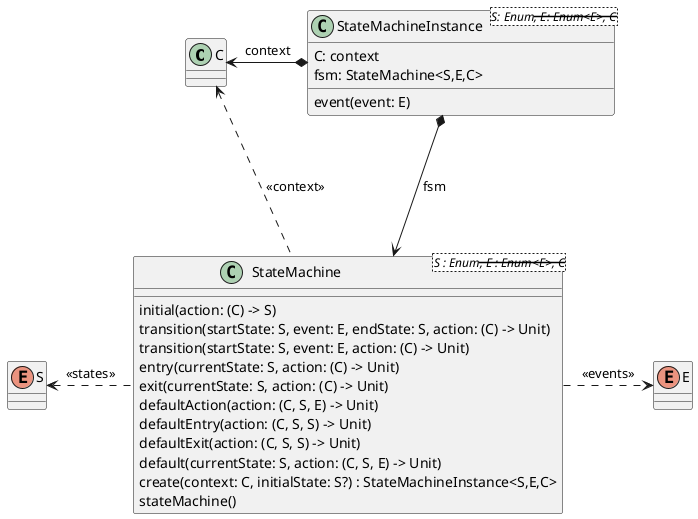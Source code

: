 @startuml

class C {
}
enum S {
}
enum E {
}

class StateMachine<S : Enum<S>, E : Enum<E>, C> {
    initial(action: (C) -> S)
    transition(startState: S, event: E, endState: S, action: (C) -> Unit)
    transition(startState: S, event: E, action: (C) -> Unit)
    entry(currentState: S, action: (C) -> Unit)
    exit(currentState: S, action: (C) -> Unit)
    defaultAction(action: (C, S, E) -> Unit)
    defaultEntry(action: (C, S, S) -> Unit)
    defaultExit(action: (C, S, S) -> Unit)
    default(currentState: S, action: (C, S, E) -> Unit)
    create(context: C, initialState: S?) : StateMachineInstance<S,E,C>
    stateMachine()
}

class StateMachineInstance<S: Enum<S>, E: Enum<E>, C> {
    C: context
    fsm: StateMachine<S,E,C>
    event(event: E)
}
StateMachine .left.> S : <<states>>
StateMachine .right.> E : <<events>>
StateMachine .up.> C : <<context>>

StateMachineInstance *---> StateMachine : fsm
StateMachineInstance *-left-> C : context

@enduml
